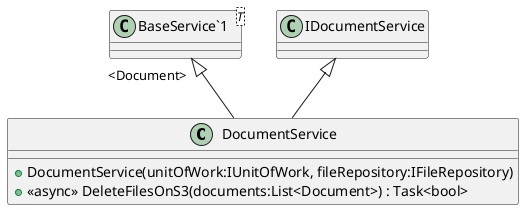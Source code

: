 @startuml
class DocumentService {
    + DocumentService(unitOfWork:IUnitOfWork, fileRepository:IFileRepository)
    + <<async>> DeleteFilesOnS3(documents:List<Document>) : Task<bool>
}
class "BaseService`1"<T> {
}
"BaseService`1" "<Document>" <|-- DocumentService
IDocumentService <|-- DocumentService
@enduml
